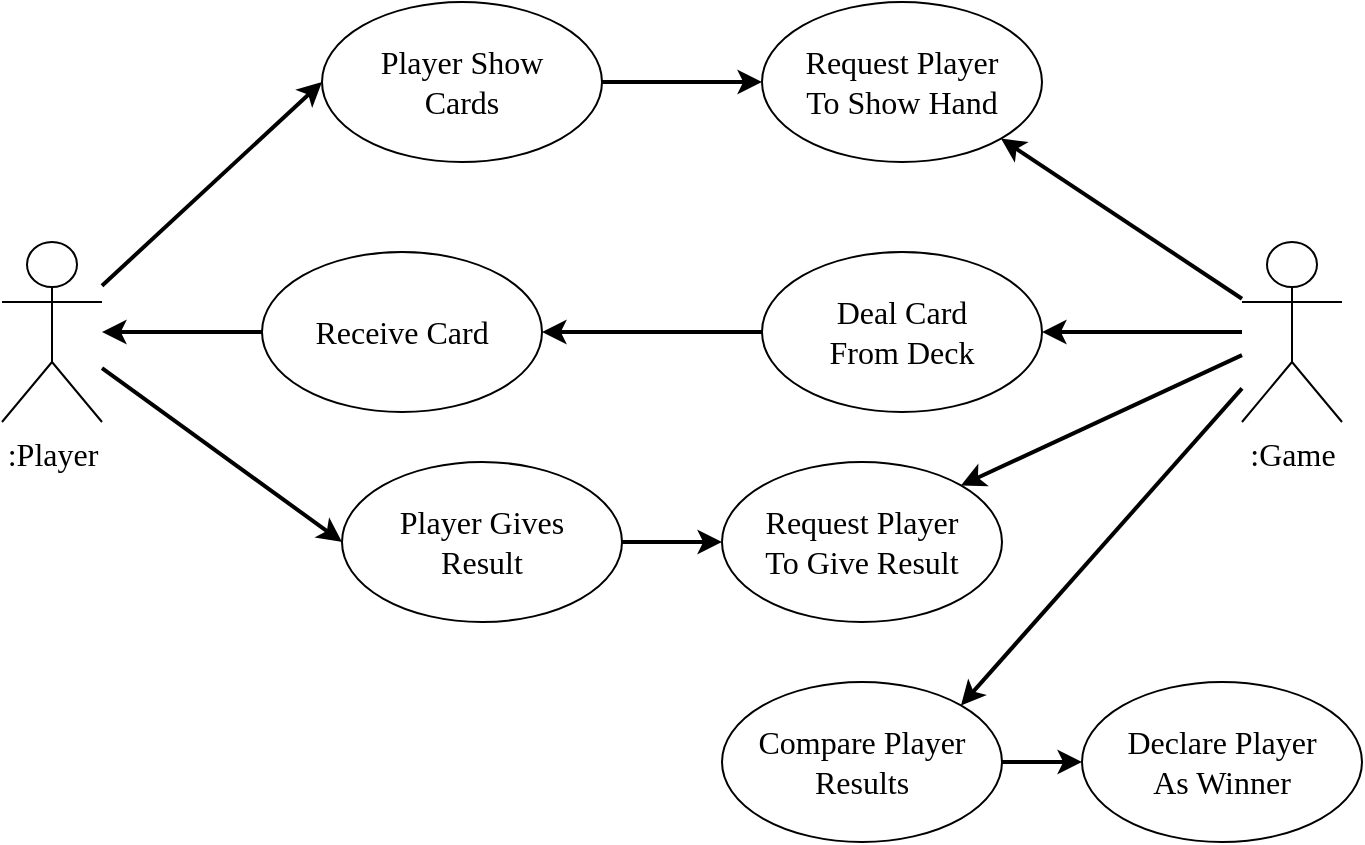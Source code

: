 <mxfile>
    <diagram id="7dSY6D3JL7LVz_y4Emw3" name="Page-1">
        <mxGraphModel dx="1066" dy="614" grid="1" gridSize="10" guides="1" tooltips="1" connect="1" arrows="1" fold="1" page="1" pageScale="1" pageWidth="4681" pageHeight="3300" background="#ffffff" math="0" shadow="0">
            <root>
                <mxCell id="0"/>
                <mxCell id="1" parent="0"/>
                <mxCell id="14" style="edgeStyle=none;html=1;entryX=1;entryY=0.5;entryDx=0;entryDy=0;fontFamily=Comic Sans MS;fontSize=16;strokeWidth=2;" edge="1" parent="1" source="2" target="7">
                    <mxGeometry relative="1" as="geometry"/>
                </mxCell>
                <mxCell id="23" style="edgeStyle=none;html=1;entryX=1;entryY=1;entryDx=0;entryDy=0;strokeWidth=2;fontFamily=Comic Sans MS;fontSize=16;endArrow=classic;endFill=1;" edge="1" parent="1" source="2" target="20">
                    <mxGeometry relative="1" as="geometry"/>
                </mxCell>
                <mxCell id="26" style="edgeStyle=none;html=1;entryX=1;entryY=0;entryDx=0;entryDy=0;strokeWidth=2;fontFamily=Comic Sans MS;fontSize=16;startArrow=none;startFill=0;endArrow=classic;endFill=1;" edge="1" parent="1" source="2" target="25">
                    <mxGeometry relative="1" as="geometry"/>
                </mxCell>
                <mxCell id="41" style="edgeStyle=none;html=1;entryX=1;entryY=0;entryDx=0;entryDy=0;strokeWidth=2;fontFamily=Comic Sans MS;fontSize=30;startArrow=none;startFill=0;endArrow=classic;endFill=1;" edge="1" parent="1" source="2" target="34">
                    <mxGeometry relative="1" as="geometry"/>
                </mxCell>
                <mxCell id="2" value="&lt;font style=&quot;font-size: 16px;&quot; face=&quot;Comic Sans MS&quot;&gt;:Game&lt;/font&gt;" style="shape=umlActor;verticalLabelPosition=bottom;verticalAlign=top;html=1;" vertex="1" parent="1">
                    <mxGeometry x="860" y="280" width="50" height="90" as="geometry"/>
                </mxCell>
                <mxCell id="19" style="edgeStyle=none;html=1;entryX=1;entryY=0.5;entryDx=0;entryDy=0;strokeWidth=2;fontFamily=Comic Sans MS;fontSize=16;endArrow=classic;endFill=1;" edge="1" parent="1" source="7" target="15">
                    <mxGeometry relative="1" as="geometry"/>
                </mxCell>
                <mxCell id="7" value="Deal Card&lt;br&gt;From Deck" style="ellipse;whiteSpace=wrap;html=1;fontFamily=Comic Sans MS;fontSize=16;" vertex="1" parent="1">
                    <mxGeometry x="620" y="285" width="140" height="80" as="geometry"/>
                </mxCell>
                <mxCell id="16" style="edgeStyle=none;html=1;entryX=0;entryY=0.5;entryDx=0;entryDy=0;fontFamily=Comic Sans MS;fontSize=16;strokeWidth=2;endArrow=none;endFill=0;startArrow=classic;startFill=1;" edge="1" parent="1" source="10" target="15">
                    <mxGeometry relative="1" as="geometry"/>
                </mxCell>
                <mxCell id="29" style="edgeStyle=none;html=1;entryX=0;entryY=0.5;entryDx=0;entryDy=0;strokeWidth=2;fontFamily=Comic Sans MS;fontSize=16;startArrow=none;startFill=0;endArrow=classic;endFill=1;" edge="1" parent="1" source="10" target="28">
                    <mxGeometry relative="1" as="geometry"/>
                </mxCell>
                <mxCell id="40" style="edgeStyle=none;html=1;entryX=0;entryY=0.5;entryDx=0;entryDy=0;strokeWidth=2;fontFamily=Comic Sans MS;fontSize=30;startArrow=none;startFill=0;endArrow=classic;endFill=1;" edge="1" parent="1" source="10" target="21">
                    <mxGeometry relative="1" as="geometry"/>
                </mxCell>
                <mxCell id="10" value="&lt;font style=&quot;font-size: 16px;&quot; face=&quot;Comic Sans MS&quot;&gt;:Player&lt;/font&gt;" style="shape=umlActor;verticalLabelPosition=bottom;verticalAlign=top;html=1;" vertex="1" parent="1">
                    <mxGeometry x="240" y="280" width="50" height="90" as="geometry"/>
                </mxCell>
                <mxCell id="15" value="Receive Card" style="ellipse;whiteSpace=wrap;html=1;fontFamily=Comic Sans MS;fontSize=16;" vertex="1" parent="1">
                    <mxGeometry x="370" y="285" width="140" height="80" as="geometry"/>
                </mxCell>
                <mxCell id="20" value="Request Player&lt;br&gt;To Show Hand" style="ellipse;whiteSpace=wrap;html=1;fontFamily=Comic Sans MS;fontSize=16;" vertex="1" parent="1">
                    <mxGeometry x="620" y="160" width="140" height="80" as="geometry"/>
                </mxCell>
                <mxCell id="24" style="edgeStyle=none;html=1;entryX=0;entryY=0.5;entryDx=0;entryDy=0;strokeWidth=2;fontFamily=Comic Sans MS;fontSize=16;endArrow=classic;endFill=1;" edge="1" parent="1" source="21" target="20">
                    <mxGeometry relative="1" as="geometry"/>
                </mxCell>
                <mxCell id="21" value="Player Show&lt;br&gt;Cards" style="ellipse;whiteSpace=wrap;html=1;fontFamily=Comic Sans MS;fontSize=16;" vertex="1" parent="1">
                    <mxGeometry x="400" y="160" width="140" height="80" as="geometry"/>
                </mxCell>
                <mxCell id="25" value="Request Player&lt;br&gt;To Give Result" style="ellipse;whiteSpace=wrap;html=1;fontFamily=Comic Sans MS;fontSize=16;" vertex="1" parent="1">
                    <mxGeometry x="600" y="390" width="140" height="80" as="geometry"/>
                </mxCell>
                <mxCell id="30" style="edgeStyle=none;html=1;entryX=0;entryY=0.5;entryDx=0;entryDy=0;strokeWidth=2;fontFamily=Comic Sans MS;fontSize=16;startArrow=none;startFill=0;endArrow=classic;endFill=1;" edge="1" parent="1" source="28" target="25">
                    <mxGeometry relative="1" as="geometry"/>
                </mxCell>
                <mxCell id="28" value="Player Gives&lt;br&gt;Result" style="ellipse;whiteSpace=wrap;html=1;fontFamily=Comic Sans MS;fontSize=16;" vertex="1" parent="1">
                    <mxGeometry x="410" y="390" width="140" height="80" as="geometry"/>
                </mxCell>
                <mxCell id="39" style="edgeStyle=none;html=1;strokeWidth=2;fontFamily=Comic Sans MS;fontSize=30;startArrow=none;startFill=0;endArrow=classic;endFill=1;" edge="1" parent="1" source="34" target="35">
                    <mxGeometry relative="1" as="geometry"/>
                </mxCell>
                <mxCell id="34" value="Compare Player Results" style="ellipse;whiteSpace=wrap;html=1;fontFamily=Comic Sans MS;fontSize=16;" vertex="1" parent="1">
                    <mxGeometry x="600" y="500" width="140" height="80" as="geometry"/>
                </mxCell>
                <mxCell id="35" value="Declare Player&lt;br&gt;As Winner" style="ellipse;whiteSpace=wrap;html=1;fontFamily=Comic Sans MS;fontSize=16;" vertex="1" parent="1">
                    <mxGeometry x="780" y="500" width="140" height="80" as="geometry"/>
                </mxCell>
            </root>
        </mxGraphModel>
    </diagram>
</mxfile>